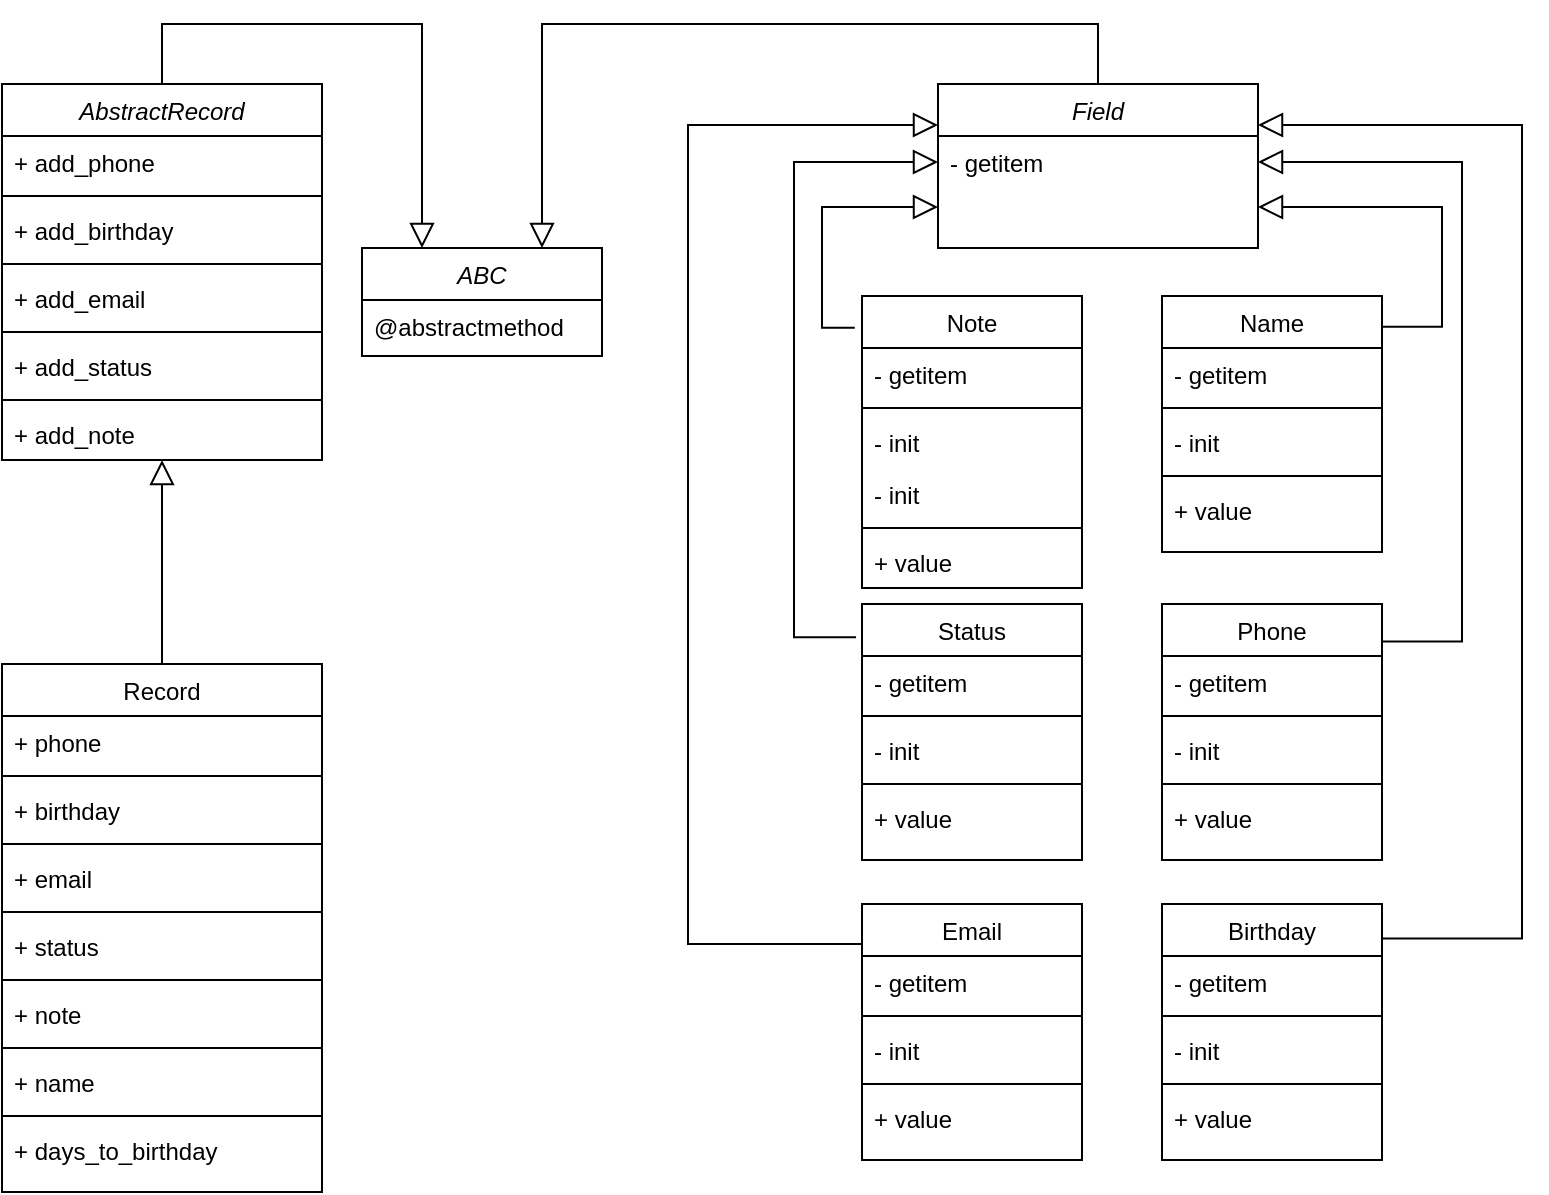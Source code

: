 <mxfile version="21.3.0" type="google">
  <diagram id="C5RBs43oDa-KdzZeNtuy" name="Page-1">
    <mxGraphModel grid="1" page="1" gridSize="10" guides="1" tooltips="1" connect="1" arrows="1" fold="1" pageScale="1" pageWidth="827" pageHeight="1169" math="0" shadow="0">
      <root>
        <mxCell id="WIyWlLk6GJQsqaUBKTNV-0" />
        <mxCell id="WIyWlLk6GJQsqaUBKTNV-1" parent="WIyWlLk6GJQsqaUBKTNV-0" />
        <mxCell id="zkfFHV4jXpPFQw0GAbJ--0" value="AbstractRecord" style="swimlane;fontStyle=2;align=center;verticalAlign=top;childLayout=stackLayout;horizontal=1;startSize=26;horizontalStack=0;resizeParent=1;resizeLast=0;collapsible=1;marginBottom=0;rounded=0;shadow=0;strokeWidth=1;" vertex="1" parent="WIyWlLk6GJQsqaUBKTNV-1">
          <mxGeometry x="40" y="70" width="160" height="188" as="geometry">
            <mxRectangle x="220" y="70" width="160" height="26" as="alternateBounds" />
          </mxGeometry>
        </mxCell>
        <mxCell id="zkfFHV4jXpPFQw0GAbJ--1" value="+ add_phone" style="text;align=left;verticalAlign=top;spacingLeft=4;spacingRight=4;overflow=hidden;rotatable=0;points=[[0,0.5],[1,0.5]];portConstraint=eastwest;" vertex="1" parent="zkfFHV4jXpPFQw0GAbJ--0">
          <mxGeometry y="26" width="160" height="26" as="geometry" />
        </mxCell>
        <mxCell id="hE0qajVfV39PiuAY-Uug-0" value="" style="line;html=1;strokeWidth=1;align=left;verticalAlign=middle;spacingTop=-1;spacingLeft=3;spacingRight=3;rotatable=0;labelPosition=right;points=[];portConstraint=eastwest;" vertex="1" parent="zkfFHV4jXpPFQw0GAbJ--0">
          <mxGeometry y="52" width="160" height="8" as="geometry" />
        </mxCell>
        <mxCell id="zkfFHV4jXpPFQw0GAbJ--2" value="+ add_birthday" style="text;align=left;verticalAlign=top;spacingLeft=4;spacingRight=4;overflow=hidden;rotatable=0;points=[[0,0.5],[1,0.5]];portConstraint=eastwest;rounded=0;shadow=0;html=0;" vertex="1" parent="zkfFHV4jXpPFQw0GAbJ--0">
          <mxGeometry y="60" width="160" height="26" as="geometry" />
        </mxCell>
        <mxCell id="hE0qajVfV39PiuAY-Uug-1" value="" style="line;html=1;strokeWidth=1;align=left;verticalAlign=middle;spacingTop=-1;spacingLeft=3;spacingRight=3;rotatable=0;labelPosition=right;points=[];portConstraint=eastwest;" vertex="1" parent="zkfFHV4jXpPFQw0GAbJ--0">
          <mxGeometry y="86" width="160" height="8" as="geometry" />
        </mxCell>
        <mxCell id="zkfFHV4jXpPFQw0GAbJ--3" value="+ add_email&#xa;" style="text;align=left;verticalAlign=top;spacingLeft=4;spacingRight=4;overflow=hidden;rotatable=0;points=[[0,0.5],[1,0.5]];portConstraint=eastwest;rounded=0;shadow=0;html=0;" vertex="1" parent="zkfFHV4jXpPFQw0GAbJ--0">
          <mxGeometry y="94" width="160" height="26" as="geometry" />
        </mxCell>
        <mxCell id="zkfFHV4jXpPFQw0GAbJ--4" value="" style="line;html=1;strokeWidth=1;align=left;verticalAlign=middle;spacingTop=-1;spacingLeft=3;spacingRight=3;rotatable=0;labelPosition=right;points=[];portConstraint=eastwest;" vertex="1" parent="zkfFHV4jXpPFQw0GAbJ--0">
          <mxGeometry y="120" width="160" height="8" as="geometry" />
        </mxCell>
        <mxCell id="hE0qajVfV39PiuAY-Uug-2" value="+ add_status" style="text;align=left;verticalAlign=top;spacingLeft=4;spacingRight=4;overflow=hidden;rotatable=0;points=[[0,0.5],[1,0.5]];portConstraint=eastwest;rounded=0;shadow=0;html=0;" vertex="1" parent="zkfFHV4jXpPFQw0GAbJ--0">
          <mxGeometry y="128" width="160" height="26" as="geometry" />
        </mxCell>
        <mxCell id="hE0qajVfV39PiuAY-Uug-4" value="" style="line;html=1;strokeWidth=1;align=left;verticalAlign=middle;spacingTop=-1;spacingLeft=3;spacingRight=3;rotatable=0;labelPosition=right;points=[];portConstraint=eastwest;" vertex="1" parent="zkfFHV4jXpPFQw0GAbJ--0">
          <mxGeometry y="154" width="160" height="8" as="geometry" />
        </mxCell>
        <mxCell id="hE0qajVfV39PiuAY-Uug-3" value="+ add_note" style="text;align=left;verticalAlign=top;spacingLeft=4;spacingRight=4;overflow=hidden;rotatable=0;points=[[0,0.5],[1,0.5]];portConstraint=eastwest;rounded=0;shadow=0;html=0;" vertex="1" parent="zkfFHV4jXpPFQw0GAbJ--0">
          <mxGeometry y="162" width="160" height="26" as="geometry" />
        </mxCell>
        <mxCell id="zkfFHV4jXpPFQw0GAbJ--12" value="" style="endArrow=block;endSize=10;endFill=0;shadow=0;strokeWidth=1;rounded=0;edgeStyle=elbowEdgeStyle;elbow=vertical;" edge="1" parent="WIyWlLk6GJQsqaUBKTNV-1" source="hE0qajVfV39PiuAY-Uug-22" target="zkfFHV4jXpPFQw0GAbJ--0">
          <mxGeometry width="160" relative="1" as="geometry">
            <mxPoint x="120" y="360" as="sourcePoint" />
            <mxPoint x="120" y="203" as="targetPoint" />
          </mxGeometry>
        </mxCell>
        <mxCell id="zkfFHV4jXpPFQw0GAbJ--17" value="Field&#xa;" style="swimlane;fontStyle=2;align=center;verticalAlign=top;childLayout=stackLayout;horizontal=1;startSize=26;horizontalStack=0;resizeParent=1;resizeLast=0;collapsible=1;marginBottom=0;rounded=0;shadow=0;strokeWidth=1;" vertex="1" parent="WIyWlLk6GJQsqaUBKTNV-1">
          <mxGeometry x="508" y="70" width="160" height="82" as="geometry">
            <mxRectangle x="550" y="140" width="160" height="26" as="alternateBounds" />
          </mxGeometry>
        </mxCell>
        <mxCell id="hE0qajVfV39PiuAY-Uug-16" value="- getitem" style="text;align=left;verticalAlign=top;spacingLeft=4;spacingRight=4;overflow=hidden;rotatable=0;points=[[0,0.5],[1,0.5]];portConstraint=eastwest;" vertex="1" parent="zkfFHV4jXpPFQw0GAbJ--17">
          <mxGeometry y="26" width="160" height="26" as="geometry" />
        </mxCell>
        <mxCell id="hE0qajVfV39PiuAY-Uug-17" value="ABC" style="swimlane;fontStyle=2;align=center;verticalAlign=top;childLayout=stackLayout;horizontal=1;startSize=26;horizontalStack=0;resizeParent=1;resizeLast=0;collapsible=1;marginBottom=0;rounded=0;shadow=0;strokeWidth=1;" vertex="1" parent="WIyWlLk6GJQsqaUBKTNV-1">
          <mxGeometry x="220" y="152" width="120" height="54" as="geometry">
            <mxRectangle x="550" y="140" width="160" height="26" as="alternateBounds" />
          </mxGeometry>
        </mxCell>
        <mxCell id="hE0qajVfV39PiuAY-Uug-19" value="@abstractmethod" style="text;align=left;verticalAlign=top;spacingLeft=4;spacingRight=4;overflow=hidden;rotatable=0;points=[[0,0.5],[1,0.5]];portConstraint=eastwest;" vertex="1" parent="hE0qajVfV39PiuAY-Uug-17">
          <mxGeometry y="26" width="120" height="26" as="geometry" />
        </mxCell>
        <mxCell id="hE0qajVfV39PiuAY-Uug-20" value="" style="endArrow=block;endSize=10;endFill=0;shadow=0;strokeWidth=1;rounded=0;edgeStyle=elbowEdgeStyle;elbow=vertical;entryX=0.25;entryY=0;entryDx=0;entryDy=0;exitX=0.5;exitY=0;exitDx=0;exitDy=0;" edge="1" parent="WIyWlLk6GJQsqaUBKTNV-1" source="zkfFHV4jXpPFQw0GAbJ--0" target="hE0qajVfV39PiuAY-Uug-17">
          <mxGeometry width="160" relative="1" as="geometry">
            <mxPoint x="360" y="122" as="sourcePoint" />
            <mxPoint x="360" y="20" as="targetPoint" />
            <Array as="points">
              <mxPoint x="290" y="40" />
            </Array>
          </mxGeometry>
        </mxCell>
        <mxCell id="hE0qajVfV39PiuAY-Uug-21" value="" style="endArrow=block;endSize=10;endFill=0;shadow=0;strokeWidth=1;rounded=0;edgeStyle=elbowEdgeStyle;elbow=vertical;entryX=0.75;entryY=0;entryDx=0;entryDy=0;" edge="1" parent="WIyWlLk6GJQsqaUBKTNV-1" source="zkfFHV4jXpPFQw0GAbJ--17" target="hE0qajVfV39PiuAY-Uug-17">
          <mxGeometry width="160" relative="1" as="geometry">
            <mxPoint x="280" y="70" as="sourcePoint" />
            <mxPoint x="350" y="150" as="targetPoint" />
            <Array as="points">
              <mxPoint x="370" y="40" />
            </Array>
          </mxGeometry>
        </mxCell>
        <mxCell id="hE0qajVfV39PiuAY-Uug-22" value="Record" style="swimlane;fontStyle=0;align=center;verticalAlign=top;childLayout=stackLayout;horizontal=1;startSize=26;horizontalStack=0;resizeParent=1;resizeLast=0;collapsible=1;marginBottom=0;rounded=0;shadow=0;strokeWidth=1;" vertex="1" parent="WIyWlLk6GJQsqaUBKTNV-1">
          <mxGeometry x="40" y="360" width="160" height="264" as="geometry">
            <mxRectangle x="220" y="70" width="160" height="26" as="alternateBounds" />
          </mxGeometry>
        </mxCell>
        <mxCell id="hE0qajVfV39PiuAY-Uug-23" value="+ phone" style="text;align=left;verticalAlign=top;spacingLeft=4;spacingRight=4;overflow=hidden;rotatable=0;points=[[0,0.5],[1,0.5]];portConstraint=eastwest;" vertex="1" parent="hE0qajVfV39PiuAY-Uug-22">
          <mxGeometry y="26" width="160" height="26" as="geometry" />
        </mxCell>
        <mxCell id="hE0qajVfV39PiuAY-Uug-24" value="" style="line;html=1;strokeWidth=1;align=left;verticalAlign=middle;spacingTop=-1;spacingLeft=3;spacingRight=3;rotatable=0;labelPosition=right;points=[];portConstraint=eastwest;" vertex="1" parent="hE0qajVfV39PiuAY-Uug-22">
          <mxGeometry y="52" width="160" height="8" as="geometry" />
        </mxCell>
        <mxCell id="hE0qajVfV39PiuAY-Uug-25" value="+ birthday" style="text;align=left;verticalAlign=top;spacingLeft=4;spacingRight=4;overflow=hidden;rotatable=0;points=[[0,0.5],[1,0.5]];portConstraint=eastwest;rounded=0;shadow=0;html=0;" vertex="1" parent="hE0qajVfV39PiuAY-Uug-22">
          <mxGeometry y="60" width="160" height="26" as="geometry" />
        </mxCell>
        <mxCell id="hE0qajVfV39PiuAY-Uug-26" value="" style="line;html=1;strokeWidth=1;align=left;verticalAlign=middle;spacingTop=-1;spacingLeft=3;spacingRight=3;rotatable=0;labelPosition=right;points=[];portConstraint=eastwest;" vertex="1" parent="hE0qajVfV39PiuAY-Uug-22">
          <mxGeometry y="86" width="160" height="8" as="geometry" />
        </mxCell>
        <mxCell id="hE0qajVfV39PiuAY-Uug-27" value="+ email&#xa;" style="text;align=left;verticalAlign=top;spacingLeft=4;spacingRight=4;overflow=hidden;rotatable=0;points=[[0,0.5],[1,0.5]];portConstraint=eastwest;rounded=0;shadow=0;html=0;" vertex="1" parent="hE0qajVfV39PiuAY-Uug-22">
          <mxGeometry y="94" width="160" height="26" as="geometry" />
        </mxCell>
        <mxCell id="hE0qajVfV39PiuAY-Uug-28" value="" style="line;html=1;strokeWidth=1;align=left;verticalAlign=middle;spacingTop=-1;spacingLeft=3;spacingRight=3;rotatable=0;labelPosition=right;points=[];portConstraint=eastwest;" vertex="1" parent="hE0qajVfV39PiuAY-Uug-22">
          <mxGeometry y="120" width="160" height="8" as="geometry" />
        </mxCell>
        <mxCell id="hE0qajVfV39PiuAY-Uug-29" value="+ status" style="text;align=left;verticalAlign=top;spacingLeft=4;spacingRight=4;overflow=hidden;rotatable=0;points=[[0,0.5],[1,0.5]];portConstraint=eastwest;rounded=0;shadow=0;html=0;" vertex="1" parent="hE0qajVfV39PiuAY-Uug-22">
          <mxGeometry y="128" width="160" height="26" as="geometry" />
        </mxCell>
        <mxCell id="hE0qajVfV39PiuAY-Uug-30" value="" style="line;html=1;strokeWidth=1;align=left;verticalAlign=middle;spacingTop=-1;spacingLeft=3;spacingRight=3;rotatable=0;labelPosition=right;points=[];portConstraint=eastwest;" vertex="1" parent="hE0qajVfV39PiuAY-Uug-22">
          <mxGeometry y="154" width="160" height="8" as="geometry" />
        </mxCell>
        <mxCell id="hE0qajVfV39PiuAY-Uug-31" value="+ note" style="text;align=left;verticalAlign=top;spacingLeft=4;spacingRight=4;overflow=hidden;rotatable=0;points=[[0,0.5],[1,0.5]];portConstraint=eastwest;rounded=0;shadow=0;html=0;" vertex="1" parent="hE0qajVfV39PiuAY-Uug-22">
          <mxGeometry y="162" width="160" height="26" as="geometry" />
        </mxCell>
        <mxCell id="hE0qajVfV39PiuAY-Uug-32" value="" style="line;html=1;strokeWidth=1;align=left;verticalAlign=middle;spacingTop=-1;spacingLeft=3;spacingRight=3;rotatable=0;labelPosition=right;points=[];portConstraint=eastwest;" vertex="1" parent="hE0qajVfV39PiuAY-Uug-22">
          <mxGeometry y="188" width="160" height="8" as="geometry" />
        </mxCell>
        <mxCell id="hE0qajVfV39PiuAY-Uug-33" value="+ name" style="text;align=left;verticalAlign=top;spacingLeft=4;spacingRight=4;overflow=hidden;rotatable=0;points=[[0,0.5],[1,0.5]];portConstraint=eastwest;rounded=0;shadow=0;html=0;" vertex="1" parent="hE0qajVfV39PiuAY-Uug-22">
          <mxGeometry y="196" width="160" height="26" as="geometry" />
        </mxCell>
        <mxCell id="hE0qajVfV39PiuAY-Uug-34" value="" style="line;html=1;strokeWidth=1;align=left;verticalAlign=middle;spacingTop=-1;spacingLeft=3;spacingRight=3;rotatable=0;labelPosition=right;points=[];portConstraint=eastwest;" vertex="1" parent="hE0qajVfV39PiuAY-Uug-22">
          <mxGeometry y="222" width="160" height="8" as="geometry" />
        </mxCell>
        <mxCell id="hE0qajVfV39PiuAY-Uug-35" value="+ days_to_birthday" style="text;align=left;verticalAlign=top;spacingLeft=4;spacingRight=4;overflow=hidden;rotatable=0;points=[[0,0.5],[1,0.5]];portConstraint=eastwest;rounded=0;shadow=0;html=0;" vertex="1" parent="hE0qajVfV39PiuAY-Uug-22">
          <mxGeometry y="230" width="160" height="26" as="geometry" />
        </mxCell>
        <mxCell id="hE0qajVfV39PiuAY-Uug-47" value="Name" style="swimlane;fontStyle=0;align=center;verticalAlign=top;childLayout=stackLayout;horizontal=1;startSize=26;horizontalStack=0;resizeParent=1;resizeLast=0;collapsible=1;marginBottom=0;rounded=0;shadow=0;strokeWidth=1;" vertex="1" parent="WIyWlLk6GJQsqaUBKTNV-1">
          <mxGeometry x="620" y="176" width="110" height="128" as="geometry">
            <mxRectangle x="220" y="70" width="160" height="26" as="alternateBounds" />
          </mxGeometry>
        </mxCell>
        <mxCell id="hE0qajVfV39PiuAY-Uug-48" value="- getitem" style="text;align=left;verticalAlign=top;spacingLeft=4;spacingRight=4;overflow=hidden;rotatable=0;points=[[0,0.5],[1,0.5]];portConstraint=eastwest;" vertex="1" parent="hE0qajVfV39PiuAY-Uug-47">
          <mxGeometry y="26" width="110" height="26" as="geometry" />
        </mxCell>
        <mxCell id="hE0qajVfV39PiuAY-Uug-49" value="" style="line;html=1;strokeWidth=1;align=left;verticalAlign=middle;spacingTop=-1;spacingLeft=3;spacingRight=3;rotatable=0;labelPosition=right;points=[];portConstraint=eastwest;" vertex="1" parent="hE0qajVfV39PiuAY-Uug-47">
          <mxGeometry y="52" width="110" height="8" as="geometry" />
        </mxCell>
        <mxCell id="hE0qajVfV39PiuAY-Uug-50" value="- init" style="text;align=left;verticalAlign=top;spacingLeft=4;spacingRight=4;overflow=hidden;rotatable=0;points=[[0,0.5],[1,0.5]];portConstraint=eastwest;rounded=0;shadow=0;html=0;" vertex="1" parent="hE0qajVfV39PiuAY-Uug-47">
          <mxGeometry y="60" width="110" height="26" as="geometry" />
        </mxCell>
        <mxCell id="hE0qajVfV39PiuAY-Uug-57" value="" style="line;html=1;strokeWidth=1;align=left;verticalAlign=middle;spacingTop=-1;spacingLeft=3;spacingRight=3;rotatable=0;labelPosition=right;points=[];portConstraint=eastwest;" vertex="1" parent="hE0qajVfV39PiuAY-Uug-47">
          <mxGeometry y="86" width="110" height="8" as="geometry" />
        </mxCell>
        <mxCell id="hE0qajVfV39PiuAY-Uug-61" value="+ value" style="text;align=left;verticalAlign=top;spacingLeft=4;spacingRight=4;overflow=hidden;rotatable=0;points=[[0,0.5],[1,0.5]];portConstraint=eastwest;rounded=0;shadow=0;html=0;" vertex="1" parent="hE0qajVfV39PiuAY-Uug-47">
          <mxGeometry y="94" width="110" height="26" as="geometry" />
        </mxCell>
        <mxCell id="hE0qajVfV39PiuAY-Uug-68" value="Phone" style="swimlane;fontStyle=0;align=center;verticalAlign=top;childLayout=stackLayout;horizontal=1;startSize=26;horizontalStack=0;resizeParent=1;resizeLast=0;collapsible=1;marginBottom=0;rounded=0;shadow=0;strokeWidth=1;" vertex="1" parent="WIyWlLk6GJQsqaUBKTNV-1">
          <mxGeometry x="620" y="330" width="110" height="128" as="geometry">
            <mxRectangle x="220" y="70" width="160" height="26" as="alternateBounds" />
          </mxGeometry>
        </mxCell>
        <mxCell id="hE0qajVfV39PiuAY-Uug-69" value="- getitem" style="text;align=left;verticalAlign=top;spacingLeft=4;spacingRight=4;overflow=hidden;rotatable=0;points=[[0,0.5],[1,0.5]];portConstraint=eastwest;" vertex="1" parent="hE0qajVfV39PiuAY-Uug-68">
          <mxGeometry y="26" width="110" height="26" as="geometry" />
        </mxCell>
        <mxCell id="hE0qajVfV39PiuAY-Uug-70" value="" style="line;html=1;strokeWidth=1;align=left;verticalAlign=middle;spacingTop=-1;spacingLeft=3;spacingRight=3;rotatable=0;labelPosition=right;points=[];portConstraint=eastwest;" vertex="1" parent="hE0qajVfV39PiuAY-Uug-68">
          <mxGeometry y="52" width="110" height="8" as="geometry" />
        </mxCell>
        <mxCell id="hE0qajVfV39PiuAY-Uug-71" value="- init" style="text;align=left;verticalAlign=top;spacingLeft=4;spacingRight=4;overflow=hidden;rotatable=0;points=[[0,0.5],[1,0.5]];portConstraint=eastwest;rounded=0;shadow=0;html=0;" vertex="1" parent="hE0qajVfV39PiuAY-Uug-68">
          <mxGeometry y="60" width="110" height="26" as="geometry" />
        </mxCell>
        <mxCell id="hE0qajVfV39PiuAY-Uug-72" value="" style="line;html=1;strokeWidth=1;align=left;verticalAlign=middle;spacingTop=-1;spacingLeft=3;spacingRight=3;rotatable=0;labelPosition=right;points=[];portConstraint=eastwest;" vertex="1" parent="hE0qajVfV39PiuAY-Uug-68">
          <mxGeometry y="86" width="110" height="8" as="geometry" />
        </mxCell>
        <mxCell id="hE0qajVfV39PiuAY-Uug-73" value="+ value" style="text;align=left;verticalAlign=top;spacingLeft=4;spacingRight=4;overflow=hidden;rotatable=0;points=[[0,0.5],[1,0.5]];portConstraint=eastwest;rounded=0;shadow=0;html=0;" vertex="1" parent="hE0qajVfV39PiuAY-Uug-68">
          <mxGeometry y="94" width="110" height="26" as="geometry" />
        </mxCell>
        <mxCell id="hE0qajVfV39PiuAY-Uug-74" value="Birthday" style="swimlane;fontStyle=0;align=center;verticalAlign=top;childLayout=stackLayout;horizontal=1;startSize=26;horizontalStack=0;resizeParent=1;resizeLast=0;collapsible=1;marginBottom=0;rounded=0;shadow=0;strokeWidth=1;" vertex="1" parent="WIyWlLk6GJQsqaUBKTNV-1">
          <mxGeometry x="620" y="480" width="110" height="128" as="geometry">
            <mxRectangle x="220" y="70" width="160" height="26" as="alternateBounds" />
          </mxGeometry>
        </mxCell>
        <mxCell id="hE0qajVfV39PiuAY-Uug-75" value="- getitem" style="text;align=left;verticalAlign=top;spacingLeft=4;spacingRight=4;overflow=hidden;rotatable=0;points=[[0,0.5],[1,0.5]];portConstraint=eastwest;" vertex="1" parent="hE0qajVfV39PiuAY-Uug-74">
          <mxGeometry y="26" width="110" height="26" as="geometry" />
        </mxCell>
        <mxCell id="hE0qajVfV39PiuAY-Uug-76" value="" style="line;html=1;strokeWidth=1;align=left;verticalAlign=middle;spacingTop=-1;spacingLeft=3;spacingRight=3;rotatable=0;labelPosition=right;points=[];portConstraint=eastwest;" vertex="1" parent="hE0qajVfV39PiuAY-Uug-74">
          <mxGeometry y="52" width="110" height="8" as="geometry" />
        </mxCell>
        <mxCell id="hE0qajVfV39PiuAY-Uug-77" value="- init" style="text;align=left;verticalAlign=top;spacingLeft=4;spacingRight=4;overflow=hidden;rotatable=0;points=[[0,0.5],[1,0.5]];portConstraint=eastwest;rounded=0;shadow=0;html=0;" vertex="1" parent="hE0qajVfV39PiuAY-Uug-74">
          <mxGeometry y="60" width="110" height="26" as="geometry" />
        </mxCell>
        <mxCell id="hE0qajVfV39PiuAY-Uug-78" value="" style="line;html=1;strokeWidth=1;align=left;verticalAlign=middle;spacingTop=-1;spacingLeft=3;spacingRight=3;rotatable=0;labelPosition=right;points=[];portConstraint=eastwest;" vertex="1" parent="hE0qajVfV39PiuAY-Uug-74">
          <mxGeometry y="86" width="110" height="8" as="geometry" />
        </mxCell>
        <mxCell id="hE0qajVfV39PiuAY-Uug-79" value="+ value" style="text;align=left;verticalAlign=top;spacingLeft=4;spacingRight=4;overflow=hidden;rotatable=0;points=[[0,0.5],[1,0.5]];portConstraint=eastwest;rounded=0;shadow=0;html=0;" vertex="1" parent="hE0qajVfV39PiuAY-Uug-74">
          <mxGeometry y="94" width="110" height="26" as="geometry" />
        </mxCell>
        <mxCell id="hE0qajVfV39PiuAY-Uug-80" value="" style="endArrow=block;endSize=10;endFill=0;shadow=0;strokeWidth=1;rounded=0;edgeStyle=elbowEdgeStyle;elbow=vertical;exitX=0.997;exitY=0.12;exitDx=0;exitDy=0;exitPerimeter=0;entryX=1;entryY=0.75;entryDx=0;entryDy=0;" edge="1" parent="WIyWlLk6GJQsqaUBKTNV-1" source="hE0qajVfV39PiuAY-Uug-47" target="zkfFHV4jXpPFQw0GAbJ--17">
          <mxGeometry width="160" relative="1" as="geometry">
            <mxPoint x="827" y="10" as="sourcePoint" />
            <mxPoint x="679" y="116" as="targetPoint" />
            <Array as="points">
              <mxPoint x="760" y="70" />
              <mxPoint x="680" y="20" />
              <mxPoint x="609" y="-20" />
            </Array>
          </mxGeometry>
        </mxCell>
        <mxCell id="hE0qajVfV39PiuAY-Uug-81" value="" style="endArrow=block;endSize=10;endFill=0;shadow=0;strokeWidth=1;rounded=0;edgeStyle=elbowEdgeStyle;elbow=vertical;entryX=1;entryY=0.5;entryDx=0;entryDy=0;exitX=0.997;exitY=0.146;exitDx=0;exitDy=0;exitPerimeter=0;" edge="1" parent="WIyWlLk6GJQsqaUBKTNV-1" source="hE0qajVfV39PiuAY-Uug-68" target="hE0qajVfV39PiuAY-Uug-16">
          <mxGeometry width="160" relative="1" as="geometry">
            <mxPoint x="730" y="340" as="sourcePoint" />
            <mxPoint x="630" y="60" as="targetPoint" />
            <Array as="points">
              <mxPoint x="770" y="220" />
              <mxPoint x="790" y="300" />
              <mxPoint x="690" y="30" />
              <mxPoint x="720" y="230" />
              <mxPoint x="760" y="90" />
              <mxPoint x="690" y="30" />
              <mxPoint x="619" y="-10" />
            </Array>
          </mxGeometry>
        </mxCell>
        <mxCell id="hE0qajVfV39PiuAY-Uug-82" value="" style="endArrow=block;endSize=10;endFill=0;shadow=0;strokeWidth=1;rounded=0;edgeStyle=elbowEdgeStyle;elbow=vertical;exitX=0.997;exitY=0.135;exitDx=0;exitDy=0;entryX=1;entryY=0.25;entryDx=0;entryDy=0;exitPerimeter=0;" edge="1" parent="WIyWlLk6GJQsqaUBKTNV-1" source="hE0qajVfV39PiuAY-Uug-74" target="zkfFHV4jXpPFQw0GAbJ--17">
          <mxGeometry width="160" relative="1" as="geometry">
            <mxPoint x="678" y="413" as="sourcePoint" />
            <mxPoint x="668" y="69" as="targetPoint" />
            <Array as="points">
              <mxPoint x="800" y="280" />
              <mxPoint x="770" y="300" />
              <mxPoint x="740" y="50" />
              <mxPoint x="740" y="450" />
              <mxPoint x="700" y="40" />
              <mxPoint x="730" y="240" />
              <mxPoint x="770" y="100" />
              <mxPoint x="700" y="40" />
              <mxPoint x="629" />
            </Array>
          </mxGeometry>
        </mxCell>
        <mxCell id="hE0qajVfV39PiuAY-Uug-125" value="Note" style="swimlane;fontStyle=0;align=center;verticalAlign=top;childLayout=stackLayout;horizontal=1;startSize=26;horizontalStack=0;resizeParent=1;resizeLast=0;collapsible=1;marginBottom=0;rounded=0;shadow=0;strokeWidth=1;" vertex="1" parent="WIyWlLk6GJQsqaUBKTNV-1">
          <mxGeometry x="470" y="176" width="110" height="146" as="geometry">
            <mxRectangle x="220" y="70" width="160" height="26" as="alternateBounds" />
          </mxGeometry>
        </mxCell>
        <mxCell id="hE0qajVfV39PiuAY-Uug-126" value="- getitem" style="text;align=left;verticalAlign=top;spacingLeft=4;spacingRight=4;overflow=hidden;rotatable=0;points=[[0,0.5],[1,0.5]];portConstraint=eastwest;" vertex="1" parent="hE0qajVfV39PiuAY-Uug-125">
          <mxGeometry y="26" width="110" height="26" as="geometry" />
        </mxCell>
        <mxCell id="hE0qajVfV39PiuAY-Uug-127" value="" style="line;html=1;strokeWidth=1;align=left;verticalAlign=middle;spacingTop=-1;spacingLeft=3;spacingRight=3;rotatable=0;labelPosition=right;points=[];portConstraint=eastwest;" vertex="1" parent="hE0qajVfV39PiuAY-Uug-125">
          <mxGeometry y="52" width="110" height="8" as="geometry" />
        </mxCell>
        <mxCell id="hE0qajVfV39PiuAY-Uug-144" value="- init" style="text;align=left;verticalAlign=top;spacingLeft=4;spacingRight=4;overflow=hidden;rotatable=0;points=[[0,0.5],[1,0.5]];portConstraint=eastwest;rounded=0;shadow=0;html=0;" vertex="1" parent="hE0qajVfV39PiuAY-Uug-125">
          <mxGeometry y="60" width="110" height="26" as="geometry" />
        </mxCell>
        <mxCell id="hE0qajVfV39PiuAY-Uug-128" value="- init" style="text;align=left;verticalAlign=top;spacingLeft=4;spacingRight=4;overflow=hidden;rotatable=0;points=[[0,0.5],[1,0.5]];portConstraint=eastwest;rounded=0;shadow=0;html=0;" vertex="1" parent="hE0qajVfV39PiuAY-Uug-125">
          <mxGeometry y="86" width="110" height="26" as="geometry" />
        </mxCell>
        <mxCell id="hE0qajVfV39PiuAY-Uug-129" value="" style="line;html=1;strokeWidth=1;align=left;verticalAlign=middle;spacingTop=-1;spacingLeft=3;spacingRight=3;rotatable=0;labelPosition=right;points=[];portConstraint=eastwest;" vertex="1" parent="hE0qajVfV39PiuAY-Uug-125">
          <mxGeometry y="112" width="110" height="8" as="geometry" />
        </mxCell>
        <mxCell id="hE0qajVfV39PiuAY-Uug-130" value="+ value" style="text;align=left;verticalAlign=top;spacingLeft=4;spacingRight=4;overflow=hidden;rotatable=0;points=[[0,0.5],[1,0.5]];portConstraint=eastwest;rounded=0;shadow=0;html=0;" vertex="1" parent="hE0qajVfV39PiuAY-Uug-125">
          <mxGeometry y="120" width="110" height="26" as="geometry" />
        </mxCell>
        <mxCell id="hE0qajVfV39PiuAY-Uug-131" value="Status" style="swimlane;fontStyle=0;align=center;verticalAlign=top;childLayout=stackLayout;horizontal=1;startSize=26;horizontalStack=0;resizeParent=1;resizeLast=0;collapsible=1;marginBottom=0;rounded=0;shadow=0;strokeWidth=1;" vertex="1" parent="WIyWlLk6GJQsqaUBKTNV-1">
          <mxGeometry x="470" y="330" width="110" height="128" as="geometry">
            <mxRectangle x="220" y="70" width="160" height="26" as="alternateBounds" />
          </mxGeometry>
        </mxCell>
        <mxCell id="hE0qajVfV39PiuAY-Uug-132" value="- getitem" style="text;align=left;verticalAlign=top;spacingLeft=4;spacingRight=4;overflow=hidden;rotatable=0;points=[[0,0.5],[1,0.5]];portConstraint=eastwest;" vertex="1" parent="hE0qajVfV39PiuAY-Uug-131">
          <mxGeometry y="26" width="110" height="26" as="geometry" />
        </mxCell>
        <mxCell id="hE0qajVfV39PiuAY-Uug-133" value="" style="line;html=1;strokeWidth=1;align=left;verticalAlign=middle;spacingTop=-1;spacingLeft=3;spacingRight=3;rotatable=0;labelPosition=right;points=[];portConstraint=eastwest;" vertex="1" parent="hE0qajVfV39PiuAY-Uug-131">
          <mxGeometry y="52" width="110" height="8" as="geometry" />
        </mxCell>
        <mxCell id="hE0qajVfV39PiuAY-Uug-134" value="- init" style="text;align=left;verticalAlign=top;spacingLeft=4;spacingRight=4;overflow=hidden;rotatable=0;points=[[0,0.5],[1,0.5]];portConstraint=eastwest;rounded=0;shadow=0;html=0;" vertex="1" parent="hE0qajVfV39PiuAY-Uug-131">
          <mxGeometry y="60" width="110" height="26" as="geometry" />
        </mxCell>
        <mxCell id="hE0qajVfV39PiuAY-Uug-135" value="" style="line;html=1;strokeWidth=1;align=left;verticalAlign=middle;spacingTop=-1;spacingLeft=3;spacingRight=3;rotatable=0;labelPosition=right;points=[];portConstraint=eastwest;" vertex="1" parent="hE0qajVfV39PiuAY-Uug-131">
          <mxGeometry y="86" width="110" height="8" as="geometry" />
        </mxCell>
        <mxCell id="hE0qajVfV39PiuAY-Uug-136" value="+ value" style="text;align=left;verticalAlign=top;spacingLeft=4;spacingRight=4;overflow=hidden;rotatable=0;points=[[0,0.5],[1,0.5]];portConstraint=eastwest;rounded=0;shadow=0;html=0;" vertex="1" parent="hE0qajVfV39PiuAY-Uug-131">
          <mxGeometry y="94" width="110" height="26" as="geometry" />
        </mxCell>
        <mxCell id="hE0qajVfV39PiuAY-Uug-137" value="Email" style="swimlane;fontStyle=0;align=center;verticalAlign=top;childLayout=stackLayout;horizontal=1;startSize=26;horizontalStack=0;resizeParent=1;resizeLast=0;collapsible=1;marginBottom=0;rounded=0;shadow=0;strokeWidth=1;" vertex="1" parent="WIyWlLk6GJQsqaUBKTNV-1">
          <mxGeometry x="470" y="480" width="110" height="128" as="geometry">
            <mxRectangle x="220" y="70" width="160" height="26" as="alternateBounds" />
          </mxGeometry>
        </mxCell>
        <mxCell id="hE0qajVfV39PiuAY-Uug-138" value="- getitem" style="text;align=left;verticalAlign=top;spacingLeft=4;spacingRight=4;overflow=hidden;rotatable=0;points=[[0,0.5],[1,0.5]];portConstraint=eastwest;" vertex="1" parent="hE0qajVfV39PiuAY-Uug-137">
          <mxGeometry y="26" width="110" height="26" as="geometry" />
        </mxCell>
        <mxCell id="hE0qajVfV39PiuAY-Uug-139" value="" style="line;html=1;strokeWidth=1;align=left;verticalAlign=middle;spacingTop=-1;spacingLeft=3;spacingRight=3;rotatable=0;labelPosition=right;points=[];portConstraint=eastwest;" vertex="1" parent="hE0qajVfV39PiuAY-Uug-137">
          <mxGeometry y="52" width="110" height="8" as="geometry" />
        </mxCell>
        <mxCell id="hE0qajVfV39PiuAY-Uug-140" value="- init" style="text;align=left;verticalAlign=top;spacingLeft=4;spacingRight=4;overflow=hidden;rotatable=0;points=[[0,0.5],[1,0.5]];portConstraint=eastwest;rounded=0;shadow=0;html=0;" vertex="1" parent="hE0qajVfV39PiuAY-Uug-137">
          <mxGeometry y="60" width="110" height="26" as="geometry" />
        </mxCell>
        <mxCell id="hE0qajVfV39PiuAY-Uug-141" value="" style="line;html=1;strokeWidth=1;align=left;verticalAlign=middle;spacingTop=-1;spacingLeft=3;spacingRight=3;rotatable=0;labelPosition=right;points=[];portConstraint=eastwest;" vertex="1" parent="hE0qajVfV39PiuAY-Uug-137">
          <mxGeometry y="86" width="110" height="8" as="geometry" />
        </mxCell>
        <mxCell id="hE0qajVfV39PiuAY-Uug-142" value="+ value" style="text;align=left;verticalAlign=top;spacingLeft=4;spacingRight=4;overflow=hidden;rotatable=0;points=[[0,0.5],[1,0.5]];portConstraint=eastwest;rounded=0;shadow=0;html=0;" vertex="1" parent="hE0qajVfV39PiuAY-Uug-137">
          <mxGeometry y="94" width="110" height="26" as="geometry" />
        </mxCell>
        <mxCell id="hE0qajVfV39PiuAY-Uug-143" value="" style="endArrow=block;endSize=10;endFill=0;shadow=0;strokeWidth=1;rounded=0;edgeStyle=elbowEdgeStyle;elbow=vertical;entryX=0;entryY=0.75;entryDx=0;entryDy=0;exitX=-0.033;exitY=0.109;exitDx=0;exitDy=0;exitPerimeter=0;" edge="1" parent="WIyWlLk6GJQsqaUBKTNV-1" source="hE0qajVfV39PiuAY-Uug-125" target="zkfFHV4jXpPFQw0GAbJ--17">
          <mxGeometry width="160" relative="1" as="geometry">
            <mxPoint x="440" y="200" as="sourcePoint" />
            <mxPoint x="400" y="156.5" as="targetPoint" />
            <Array as="points">
              <mxPoint x="450" y="132" />
              <mxPoint x="492" y="94.5" />
              <mxPoint x="412" y="44.5" />
              <mxPoint x="341" y="4.5" />
            </Array>
          </mxGeometry>
        </mxCell>
        <mxCell id="hE0qajVfV39PiuAY-Uug-145" value="" style="endArrow=block;endSize=10;endFill=0;shadow=0;strokeWidth=1;rounded=0;edgeStyle=elbowEdgeStyle;elbow=vertical;entryX=0;entryY=0.5;entryDx=0;entryDy=0;exitX=-0.027;exitY=0.13;exitDx=0;exitDy=0;exitPerimeter=0;" edge="1" parent="WIyWlLk6GJQsqaUBKTNV-1" source="hE0qajVfV39PiuAY-Uug-131" target="hE0qajVfV39PiuAY-Uug-16">
          <mxGeometry width="160" relative="1" as="geometry">
            <mxPoint x="410" y="176" as="sourcePoint" />
            <mxPoint x="452" y="116" as="targetPoint" />
            <Array as="points">
              <mxPoint x="436" y="78.5" />
              <mxPoint x="356" y="28.5" />
              <mxPoint x="285" y="-11.5" />
            </Array>
          </mxGeometry>
        </mxCell>
        <mxCell id="hE0qajVfV39PiuAY-Uug-146" value="" style="endArrow=block;endSize=10;endFill=0;shadow=0;strokeWidth=1;rounded=0;edgeStyle=elbowEdgeStyle;elbow=vertical;entryX=0;entryY=0.25;entryDx=0;entryDy=0;exitX=0;exitY=0.156;exitDx=0;exitDy=0;exitPerimeter=0;" edge="1" parent="WIyWlLk6GJQsqaUBKTNV-1" source="hE0qajVfV39PiuAY-Uug-137" target="zkfFHV4jXpPFQw0GAbJ--17">
          <mxGeometry width="160" relative="1" as="geometry">
            <mxPoint x="414" y="348.5" as="sourcePoint" />
            <mxPoint x="455" y="110.5" as="targetPoint" />
            <Array as="points">
              <mxPoint x="383" y="80" />
              <mxPoint x="303" y="30" />
              <mxPoint x="232" y="-10" />
            </Array>
          </mxGeometry>
        </mxCell>
      </root>
    </mxGraphModel>
  </diagram>
</mxfile>
